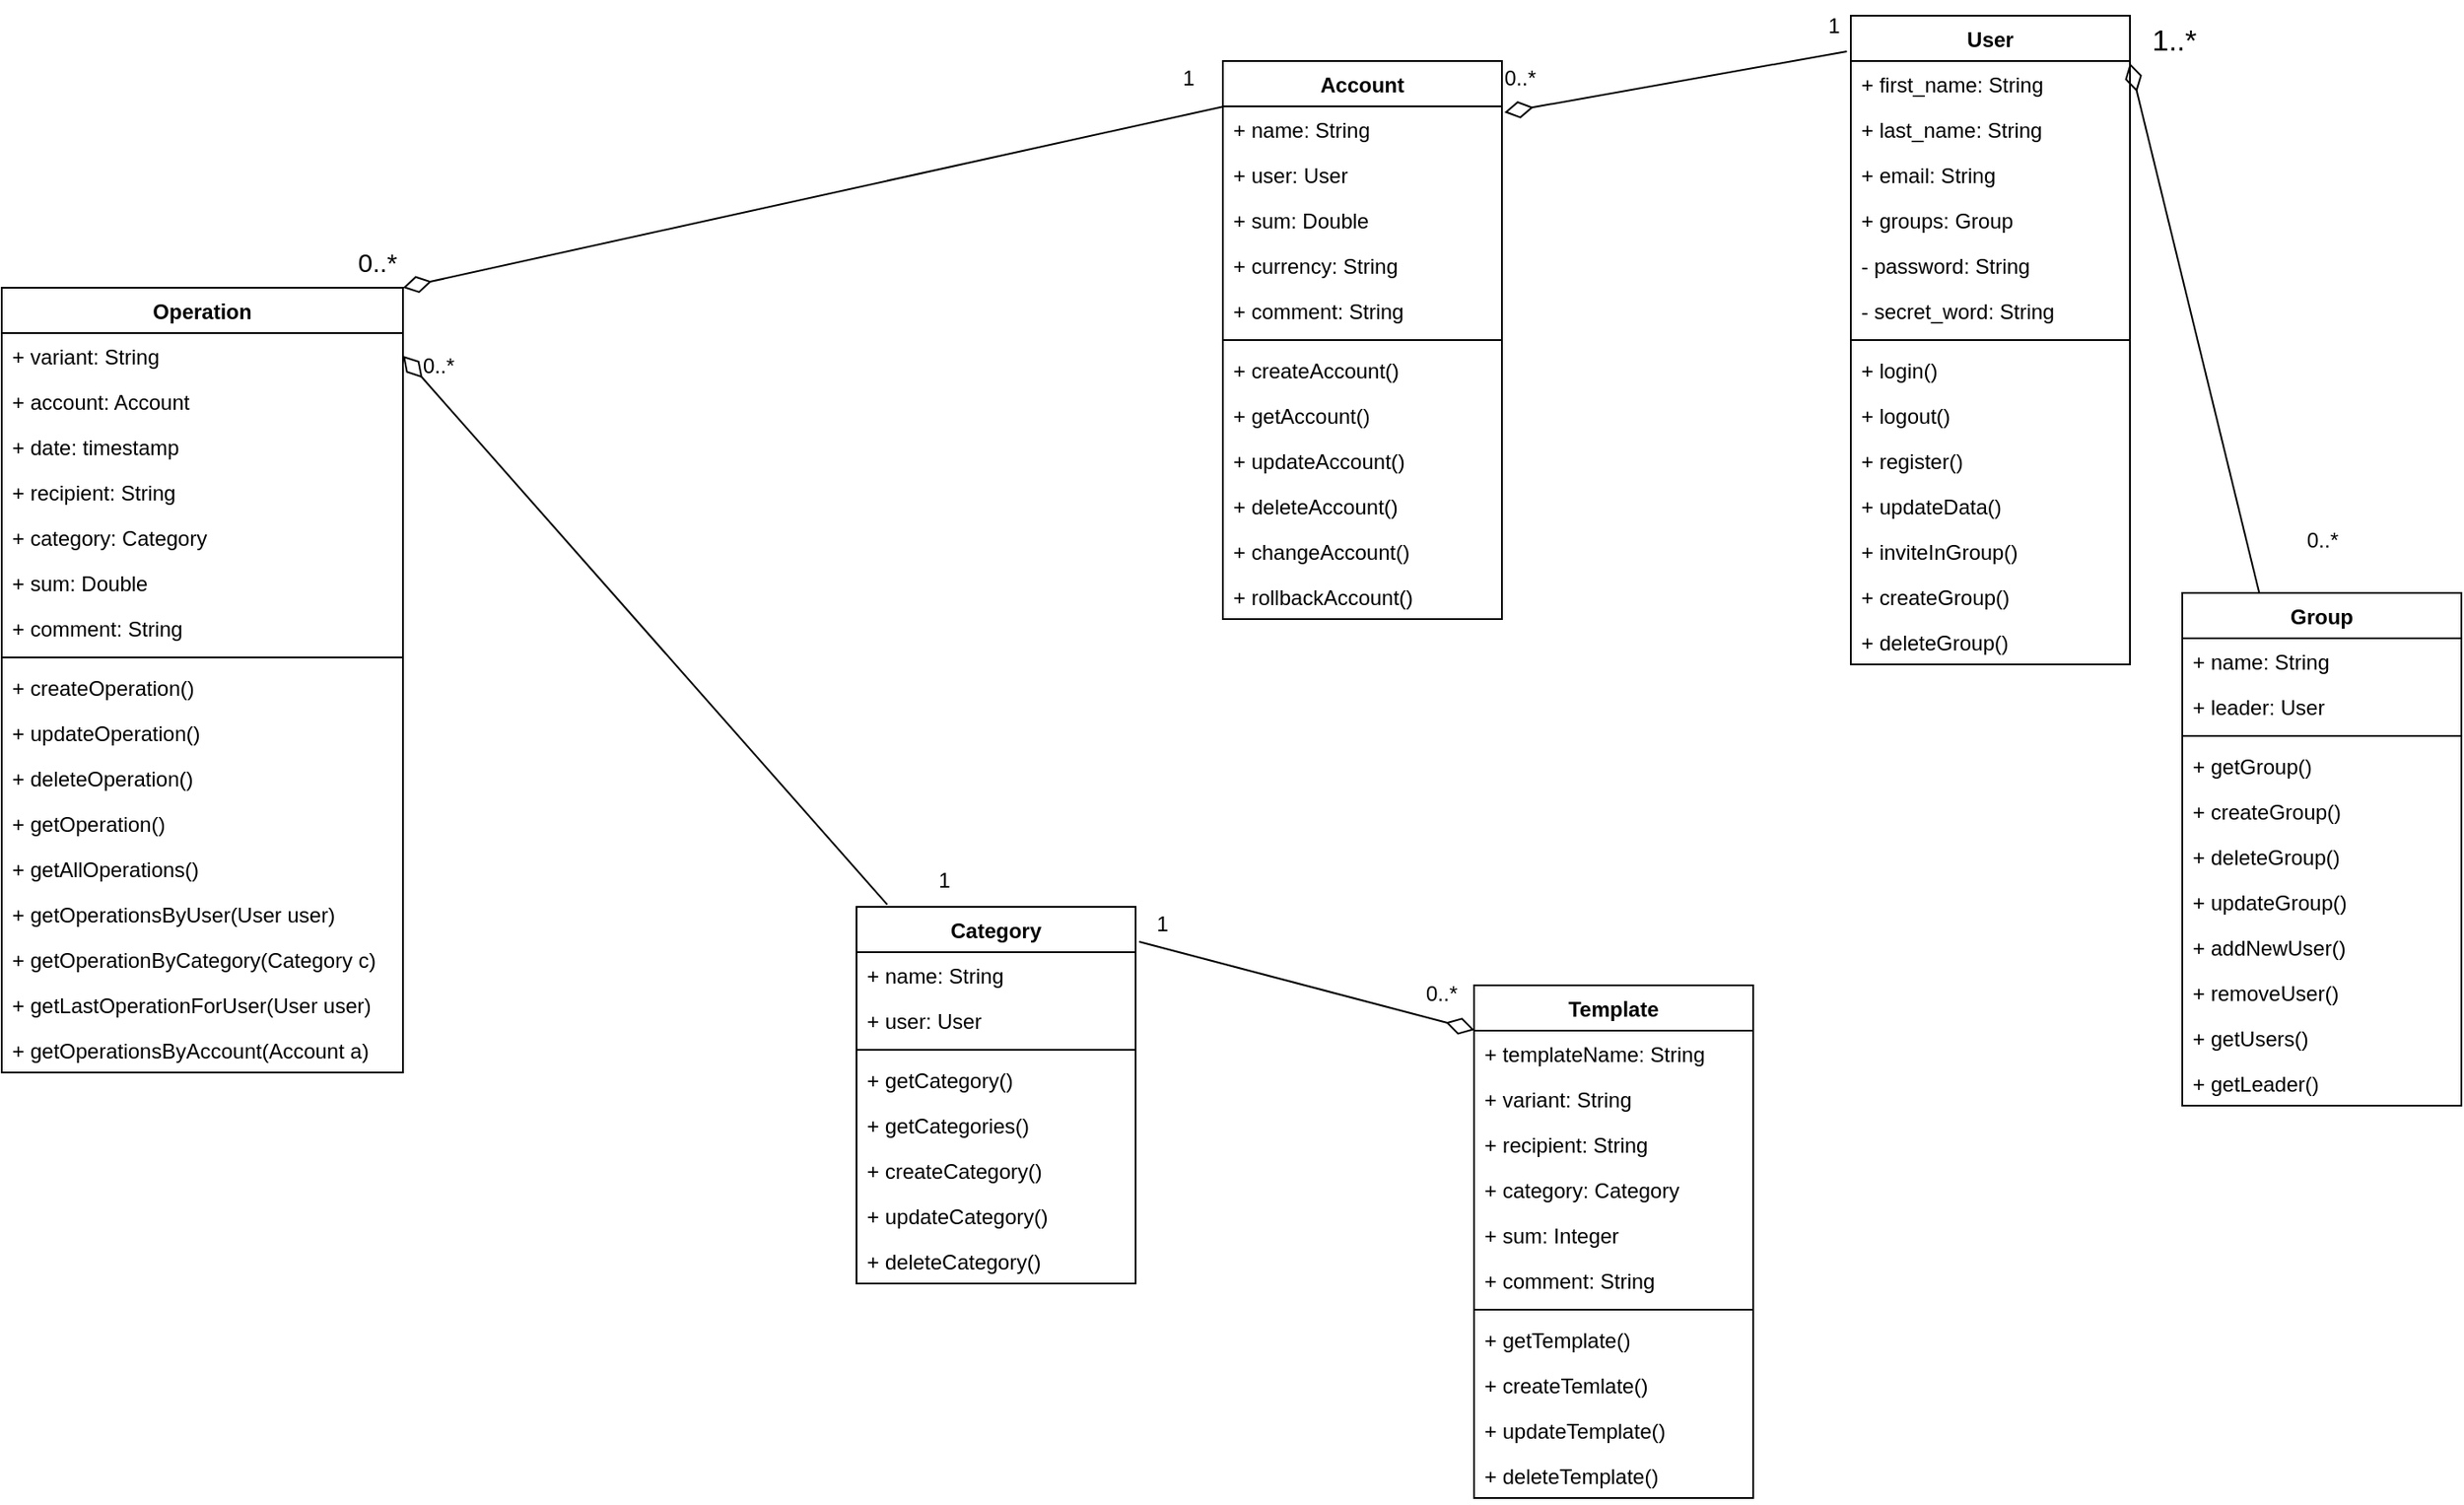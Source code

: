 <mxfile version="21.1.0">
  <diagram name="Страница 1" id="lXbOQMiZJuuqqtSbQTaC">
    <mxGraphModel dx="1941" dy="630" grid="1" gridSize="10" guides="1" tooltips="1" connect="1" arrows="1" fold="1" page="1" pageScale="1" pageWidth="827" pageHeight="1169" math="0" shadow="0">
      <root>
        <mxCell id="0" />
        <mxCell id="1" parent="0" />
        <mxCell id="xSZcYG8_V_hQpk-Mt99y-1" value="User" style="swimlane;fontStyle=1;align=center;verticalAlign=top;childLayout=stackLayout;horizontal=1;startSize=26;horizontalStack=0;resizeParent=1;resizeParentMax=0;resizeLast=0;collapsible=1;marginBottom=0;whiteSpace=wrap;html=1;" parent="1" vertex="1">
          <mxGeometry x="470" y="74" width="160" height="372" as="geometry" />
        </mxCell>
        <mxCell id="xSZcYG8_V_hQpk-Mt99y-2" value="+ first_name: String" style="text;strokeColor=none;fillColor=none;align=left;verticalAlign=top;spacingLeft=4;spacingRight=4;overflow=hidden;rotatable=0;points=[[0,0.5],[1,0.5]];portConstraint=eastwest;whiteSpace=wrap;html=1;" parent="xSZcYG8_V_hQpk-Mt99y-1" vertex="1">
          <mxGeometry y="26" width="160" height="26" as="geometry" />
        </mxCell>
        <mxCell id="xSZcYG8_V_hQpk-Mt99y-8" value="+ last_name: String" style="text;strokeColor=none;fillColor=none;align=left;verticalAlign=top;spacingLeft=4;spacingRight=4;overflow=hidden;rotatable=0;points=[[0,0.5],[1,0.5]];portConstraint=eastwest;whiteSpace=wrap;html=1;" parent="xSZcYG8_V_hQpk-Mt99y-1" vertex="1">
          <mxGeometry y="52" width="160" height="26" as="geometry" />
        </mxCell>
        <mxCell id="xSZcYG8_V_hQpk-Mt99y-7" value="+ email: String" style="text;strokeColor=none;fillColor=none;align=left;verticalAlign=top;spacingLeft=4;spacingRight=4;overflow=hidden;rotatable=0;points=[[0,0.5],[1,0.5]];portConstraint=eastwest;whiteSpace=wrap;html=1;" parent="xSZcYG8_V_hQpk-Mt99y-1" vertex="1">
          <mxGeometry y="78" width="160" height="26" as="geometry" />
        </mxCell>
        <mxCell id="xSZcYG8_V_hQpk-Mt99y-85" value="+ groups: Group" style="text;strokeColor=none;fillColor=none;align=left;verticalAlign=top;spacingLeft=4;spacingRight=4;overflow=hidden;rotatable=0;points=[[0,0.5],[1,0.5]];portConstraint=eastwest;whiteSpace=wrap;html=1;" parent="xSZcYG8_V_hQpk-Mt99y-1" vertex="1">
          <mxGeometry y="104" width="160" height="26" as="geometry" />
        </mxCell>
        <mxCell id="r0Vswv2QishqShILhe26-1" value="- password: String" style="text;strokeColor=none;fillColor=none;align=left;verticalAlign=top;spacingLeft=4;spacingRight=4;overflow=hidden;rotatable=0;points=[[0,0.5],[1,0.5]];portConstraint=eastwest;whiteSpace=wrap;html=1;" parent="xSZcYG8_V_hQpk-Mt99y-1" vertex="1">
          <mxGeometry y="130" width="160" height="26" as="geometry" />
        </mxCell>
        <mxCell id="xSZcYG8_V_hQpk-Mt99y-6" value="- secret_word: String" style="text;strokeColor=none;fillColor=none;align=left;verticalAlign=top;spacingLeft=4;spacingRight=4;overflow=hidden;rotatable=0;points=[[0,0.5],[1,0.5]];portConstraint=eastwest;whiteSpace=wrap;html=1;" parent="xSZcYG8_V_hQpk-Mt99y-1" vertex="1">
          <mxGeometry y="156" width="160" height="26" as="geometry" />
        </mxCell>
        <mxCell id="xSZcYG8_V_hQpk-Mt99y-3" value="" style="line;strokeWidth=1;fillColor=none;align=left;verticalAlign=middle;spacingTop=-1;spacingLeft=3;spacingRight=3;rotatable=0;labelPosition=right;points=[];portConstraint=eastwest;strokeColor=inherit;" parent="xSZcYG8_V_hQpk-Mt99y-1" vertex="1">
          <mxGeometry y="182" width="160" height="8" as="geometry" />
        </mxCell>
        <mxCell id="xSZcYG8_V_hQpk-Mt99y-4" value="&lt;div&gt;+ login()&lt;/div&gt;&lt;div&gt;&lt;br&gt;&lt;/div&gt;" style="text;strokeColor=none;fillColor=none;align=left;verticalAlign=top;spacingLeft=4;spacingRight=4;overflow=hidden;rotatable=0;points=[[0,0.5],[1,0.5]];portConstraint=eastwest;whiteSpace=wrap;html=1;" parent="xSZcYG8_V_hQpk-Mt99y-1" vertex="1">
          <mxGeometry y="190" width="160" height="26" as="geometry" />
        </mxCell>
        <mxCell id="oUVO_OS1NUOjuVpyiNpr-16" value="+ logout()" style="text;strokeColor=none;fillColor=none;align=left;verticalAlign=top;spacingLeft=4;spacingRight=4;overflow=hidden;rotatable=0;points=[[0,0.5],[1,0.5]];portConstraint=eastwest;whiteSpace=wrap;html=1;" vertex="1" parent="xSZcYG8_V_hQpk-Mt99y-1">
          <mxGeometry y="216" width="160" height="26" as="geometry" />
        </mxCell>
        <mxCell id="oUVO_OS1NUOjuVpyiNpr-17" value="+ register()" style="text;strokeColor=none;fillColor=none;align=left;verticalAlign=top;spacingLeft=4;spacingRight=4;overflow=hidden;rotatable=0;points=[[0,0.5],[1,0.5]];portConstraint=eastwest;whiteSpace=wrap;html=1;" vertex="1" parent="xSZcYG8_V_hQpk-Mt99y-1">
          <mxGeometry y="242" width="160" height="26" as="geometry" />
        </mxCell>
        <mxCell id="xSZcYG8_V_hQpk-Mt99y-9" value="+ updateData()" style="text;strokeColor=none;fillColor=none;align=left;verticalAlign=top;spacingLeft=4;spacingRight=4;overflow=hidden;rotatable=0;points=[[0,0.5],[1,0.5]];portConstraint=eastwest;whiteSpace=wrap;html=1;" parent="xSZcYG8_V_hQpk-Mt99y-1" vertex="1">
          <mxGeometry y="268" width="160" height="26" as="geometry" />
        </mxCell>
        <mxCell id="xSZcYG8_V_hQpk-Mt99y-10" value="+ inviteInGroup()" style="text;strokeColor=none;fillColor=none;align=left;verticalAlign=top;spacingLeft=4;spacingRight=4;overflow=hidden;rotatable=0;points=[[0,0.5],[1,0.5]];portConstraint=eastwest;whiteSpace=wrap;html=1;" parent="xSZcYG8_V_hQpk-Mt99y-1" vertex="1">
          <mxGeometry y="294" width="160" height="26" as="geometry" />
        </mxCell>
        <mxCell id="xSZcYG8_V_hQpk-Mt99y-11" value="+ createGroup()" style="text;strokeColor=none;fillColor=none;align=left;verticalAlign=top;spacingLeft=4;spacingRight=4;overflow=hidden;rotatable=0;points=[[0,0.5],[1,0.5]];portConstraint=eastwest;whiteSpace=wrap;html=1;" parent="xSZcYG8_V_hQpk-Mt99y-1" vertex="1">
          <mxGeometry y="320" width="160" height="26" as="geometry" />
        </mxCell>
        <mxCell id="xSZcYG8_V_hQpk-Mt99y-12" value="+ deleteGroup()" style="text;strokeColor=none;fillColor=none;align=left;verticalAlign=top;spacingLeft=4;spacingRight=4;overflow=hidden;rotatable=0;points=[[0,0.5],[1,0.5]];portConstraint=eastwest;whiteSpace=wrap;html=1;" parent="xSZcYG8_V_hQpk-Mt99y-1" vertex="1">
          <mxGeometry y="346" width="160" height="26" as="geometry" />
        </mxCell>
        <mxCell id="xSZcYG8_V_hQpk-Mt99y-13" value="Template" style="swimlane;fontStyle=1;align=center;verticalAlign=top;childLayout=stackLayout;horizontal=1;startSize=26;horizontalStack=0;resizeParent=1;resizeParentMax=0;resizeLast=0;collapsible=1;marginBottom=0;whiteSpace=wrap;html=1;" parent="1" vertex="1">
          <mxGeometry x="254" y="630" width="160" height="294" as="geometry" />
        </mxCell>
        <mxCell id="xSZcYG8_V_hQpk-Mt99y-14" value="+ templateName: String" style="text;strokeColor=none;fillColor=none;align=left;verticalAlign=top;spacingLeft=4;spacingRight=4;overflow=hidden;rotatable=0;points=[[0,0.5],[1,0.5]];portConstraint=eastwest;whiteSpace=wrap;html=1;" parent="xSZcYG8_V_hQpk-Mt99y-13" vertex="1">
          <mxGeometry y="26" width="160" height="26" as="geometry" />
        </mxCell>
        <mxCell id="xSZcYG8_V_hQpk-Mt99y-17" value="+ variant: String" style="text;strokeColor=none;fillColor=none;align=left;verticalAlign=top;spacingLeft=4;spacingRight=4;overflow=hidden;rotatable=0;points=[[0,0.5],[1,0.5]];portConstraint=eastwest;whiteSpace=wrap;html=1;" parent="xSZcYG8_V_hQpk-Mt99y-13" vertex="1">
          <mxGeometry y="52" width="160" height="26" as="geometry" />
        </mxCell>
        <mxCell id="xSZcYG8_V_hQpk-Mt99y-18" value="+ recipient: String" style="text;strokeColor=none;fillColor=none;align=left;verticalAlign=top;spacingLeft=4;spacingRight=4;overflow=hidden;rotatable=0;points=[[0,0.5],[1,0.5]];portConstraint=eastwest;whiteSpace=wrap;html=1;" parent="xSZcYG8_V_hQpk-Mt99y-13" vertex="1">
          <mxGeometry y="78" width="160" height="26" as="geometry" />
        </mxCell>
        <mxCell id="xSZcYG8_V_hQpk-Mt99y-19" value="+ category: Category" style="text;strokeColor=none;fillColor=none;align=left;verticalAlign=top;spacingLeft=4;spacingRight=4;overflow=hidden;rotatable=0;points=[[0,0.5],[1,0.5]];portConstraint=eastwest;whiteSpace=wrap;html=1;" parent="xSZcYG8_V_hQpk-Mt99y-13" vertex="1">
          <mxGeometry y="104" width="160" height="26" as="geometry" />
        </mxCell>
        <mxCell id="xSZcYG8_V_hQpk-Mt99y-20" value="+ sum: Integer" style="text;strokeColor=none;fillColor=none;align=left;verticalAlign=top;spacingLeft=4;spacingRight=4;overflow=hidden;rotatable=0;points=[[0,0.5],[1,0.5]];portConstraint=eastwest;whiteSpace=wrap;html=1;" parent="xSZcYG8_V_hQpk-Mt99y-13" vertex="1">
          <mxGeometry y="130" width="160" height="26" as="geometry" />
        </mxCell>
        <mxCell id="oUVO_OS1NUOjuVpyiNpr-8" value="+ comment: String" style="text;strokeColor=none;fillColor=none;align=left;verticalAlign=top;spacingLeft=4;spacingRight=4;overflow=hidden;rotatable=0;points=[[0,0.5],[1,0.5]];portConstraint=eastwest;whiteSpace=wrap;html=1;" vertex="1" parent="xSZcYG8_V_hQpk-Mt99y-13">
          <mxGeometry y="156" width="160" height="26" as="geometry" />
        </mxCell>
        <mxCell id="xSZcYG8_V_hQpk-Mt99y-15" value="" style="line;strokeWidth=1;fillColor=none;align=left;verticalAlign=middle;spacingTop=-1;spacingLeft=3;spacingRight=3;rotatable=0;labelPosition=right;points=[];portConstraint=eastwest;strokeColor=inherit;" parent="xSZcYG8_V_hQpk-Mt99y-13" vertex="1">
          <mxGeometry y="182" width="160" height="8" as="geometry" />
        </mxCell>
        <mxCell id="xSZcYG8_V_hQpk-Mt99y-16" value="+ getTemplate()" style="text;strokeColor=none;fillColor=none;align=left;verticalAlign=top;spacingLeft=4;spacingRight=4;overflow=hidden;rotatable=0;points=[[0,0.5],[1,0.5]];portConstraint=eastwest;whiteSpace=wrap;html=1;" parent="xSZcYG8_V_hQpk-Mt99y-13" vertex="1">
          <mxGeometry y="190" width="160" height="26" as="geometry" />
        </mxCell>
        <mxCell id="xSZcYG8_V_hQpk-Mt99y-28" value="+ createTemlate()" style="text;strokeColor=none;fillColor=none;align=left;verticalAlign=top;spacingLeft=4;spacingRight=4;overflow=hidden;rotatable=0;points=[[0,0.5],[1,0.5]];portConstraint=eastwest;whiteSpace=wrap;html=1;" parent="xSZcYG8_V_hQpk-Mt99y-13" vertex="1">
          <mxGeometry y="216" width="160" height="26" as="geometry" />
        </mxCell>
        <mxCell id="xSZcYG8_V_hQpk-Mt99y-29" value="+ updateTemplate()" style="text;strokeColor=none;fillColor=none;align=left;verticalAlign=top;spacingLeft=4;spacingRight=4;overflow=hidden;rotatable=0;points=[[0,0.5],[1,0.5]];portConstraint=eastwest;whiteSpace=wrap;html=1;" parent="xSZcYG8_V_hQpk-Mt99y-13" vertex="1">
          <mxGeometry y="242" width="160" height="26" as="geometry" />
        </mxCell>
        <mxCell id="xSZcYG8_V_hQpk-Mt99y-30" value="+ deleteTemplate()" style="text;strokeColor=none;fillColor=none;align=left;verticalAlign=top;spacingLeft=4;spacingRight=4;overflow=hidden;rotatable=0;points=[[0,0.5],[1,0.5]];portConstraint=eastwest;whiteSpace=wrap;html=1;" parent="xSZcYG8_V_hQpk-Mt99y-13" vertex="1">
          <mxGeometry y="268" width="160" height="26" as="geometry" />
        </mxCell>
        <mxCell id="xSZcYG8_V_hQpk-Mt99y-21" value="Category" style="swimlane;fontStyle=1;align=center;verticalAlign=top;childLayout=stackLayout;horizontal=1;startSize=26;horizontalStack=0;resizeParent=1;resizeParentMax=0;resizeLast=0;collapsible=1;marginBottom=0;whiteSpace=wrap;html=1;" parent="1" vertex="1">
          <mxGeometry x="-100" y="585" width="160" height="216" as="geometry" />
        </mxCell>
        <mxCell id="xSZcYG8_V_hQpk-Mt99y-22" value="+ name: String" style="text;strokeColor=none;fillColor=none;align=left;verticalAlign=top;spacingLeft=4;spacingRight=4;overflow=hidden;rotatable=0;points=[[0,0.5],[1,0.5]];portConstraint=eastwest;whiteSpace=wrap;html=1;" parent="xSZcYG8_V_hQpk-Mt99y-21" vertex="1">
          <mxGeometry y="26" width="160" height="26" as="geometry" />
        </mxCell>
        <mxCell id="oUVO_OS1NUOjuVpyiNpr-10" value="+ user: User" style="text;strokeColor=none;fillColor=none;align=left;verticalAlign=top;spacingLeft=4;spacingRight=4;overflow=hidden;rotatable=0;points=[[0,0.5],[1,0.5]];portConstraint=eastwest;whiteSpace=wrap;html=1;" vertex="1" parent="xSZcYG8_V_hQpk-Mt99y-21">
          <mxGeometry y="52" width="160" height="26" as="geometry" />
        </mxCell>
        <mxCell id="xSZcYG8_V_hQpk-Mt99y-23" value="" style="line;strokeWidth=1;fillColor=none;align=left;verticalAlign=middle;spacingTop=-1;spacingLeft=3;spacingRight=3;rotatable=0;labelPosition=right;points=[];portConstraint=eastwest;strokeColor=inherit;" parent="xSZcYG8_V_hQpk-Mt99y-21" vertex="1">
          <mxGeometry y="78" width="160" height="8" as="geometry" />
        </mxCell>
        <mxCell id="xSZcYG8_V_hQpk-Mt99y-27" value="+ getCategory()" style="text;strokeColor=none;fillColor=none;align=left;verticalAlign=top;spacingLeft=4;spacingRight=4;overflow=hidden;rotatable=0;points=[[0,0.5],[1,0.5]];portConstraint=eastwest;whiteSpace=wrap;html=1;" parent="xSZcYG8_V_hQpk-Mt99y-21" vertex="1">
          <mxGeometry y="86" width="160" height="26" as="geometry" />
        </mxCell>
        <mxCell id="oUVO_OS1NUOjuVpyiNpr-7" value="+ getCategories()" style="text;strokeColor=none;fillColor=none;align=left;verticalAlign=top;spacingLeft=4;spacingRight=4;overflow=hidden;rotatable=0;points=[[0,0.5],[1,0.5]];portConstraint=eastwest;whiteSpace=wrap;html=1;" vertex="1" parent="xSZcYG8_V_hQpk-Mt99y-21">
          <mxGeometry y="112" width="160" height="26" as="geometry" />
        </mxCell>
        <mxCell id="xSZcYG8_V_hQpk-Mt99y-24" value="+ createCategory()" style="text;strokeColor=none;fillColor=none;align=left;verticalAlign=top;spacingLeft=4;spacingRight=4;overflow=hidden;rotatable=0;points=[[0,0.5],[1,0.5]];portConstraint=eastwest;whiteSpace=wrap;html=1;" parent="xSZcYG8_V_hQpk-Mt99y-21" vertex="1">
          <mxGeometry y="138" width="160" height="26" as="geometry" />
        </mxCell>
        <mxCell id="xSZcYG8_V_hQpk-Mt99y-25" value="+ updateCategory()" style="text;strokeColor=none;fillColor=none;align=left;verticalAlign=top;spacingLeft=4;spacingRight=4;overflow=hidden;rotatable=0;points=[[0,0.5],[1,0.5]];portConstraint=eastwest;whiteSpace=wrap;html=1;" parent="xSZcYG8_V_hQpk-Mt99y-21" vertex="1">
          <mxGeometry y="164" width="160" height="26" as="geometry" />
        </mxCell>
        <mxCell id="xSZcYG8_V_hQpk-Mt99y-26" value="+ deleteCategory()" style="text;strokeColor=none;fillColor=none;align=left;verticalAlign=top;spacingLeft=4;spacingRight=4;overflow=hidden;rotatable=0;points=[[0,0.5],[1,0.5]];portConstraint=eastwest;whiteSpace=wrap;html=1;" parent="xSZcYG8_V_hQpk-Mt99y-21" vertex="1">
          <mxGeometry y="190" width="160" height="26" as="geometry" />
        </mxCell>
        <mxCell id="xSZcYG8_V_hQpk-Mt99y-31" value="Account" style="swimlane;fontStyle=1;align=center;verticalAlign=top;childLayout=stackLayout;horizontal=1;startSize=26;horizontalStack=0;resizeParent=1;resizeParentMax=0;resizeLast=0;collapsible=1;marginBottom=0;whiteSpace=wrap;html=1;" parent="1" vertex="1">
          <mxGeometry x="110" y="100" width="160" height="320" as="geometry" />
        </mxCell>
        <mxCell id="oUVO_OS1NUOjuVpyiNpr-11" value="+ name: String" style="text;strokeColor=none;fillColor=none;align=left;verticalAlign=top;spacingLeft=4;spacingRight=4;overflow=hidden;rotatable=0;points=[[0,0.5],[1,0.5]];portConstraint=eastwest;whiteSpace=wrap;html=1;" vertex="1" parent="xSZcYG8_V_hQpk-Mt99y-31">
          <mxGeometry y="26" width="160" height="26" as="geometry" />
        </mxCell>
        <mxCell id="xSZcYG8_V_hQpk-Mt99y-32" value="+ user: User" style="text;strokeColor=none;fillColor=none;align=left;verticalAlign=top;spacingLeft=4;spacingRight=4;overflow=hidden;rotatable=0;points=[[0,0.5],[1,0.5]];portConstraint=eastwest;whiteSpace=wrap;html=1;" parent="xSZcYG8_V_hQpk-Mt99y-31" vertex="1">
          <mxGeometry y="52" width="160" height="26" as="geometry" />
        </mxCell>
        <mxCell id="xSZcYG8_V_hQpk-Mt99y-35" value="+ sum: Double" style="text;strokeColor=none;fillColor=none;align=left;verticalAlign=top;spacingLeft=4;spacingRight=4;overflow=hidden;rotatable=0;points=[[0,0.5],[1,0.5]];portConstraint=eastwest;whiteSpace=wrap;html=1;" parent="xSZcYG8_V_hQpk-Mt99y-31" vertex="1">
          <mxGeometry y="78" width="160" height="26" as="geometry" />
        </mxCell>
        <mxCell id="xSZcYG8_V_hQpk-Mt99y-36" value="+ currency: String" style="text;strokeColor=none;fillColor=none;align=left;verticalAlign=top;spacingLeft=4;spacingRight=4;overflow=hidden;rotatable=0;points=[[0,0.5],[1,0.5]];portConstraint=eastwest;whiteSpace=wrap;html=1;" parent="xSZcYG8_V_hQpk-Mt99y-31" vertex="1">
          <mxGeometry y="104" width="160" height="26" as="geometry" />
        </mxCell>
        <mxCell id="xSZcYG8_V_hQpk-Mt99y-37" value="+ comment: String" style="text;strokeColor=none;fillColor=none;align=left;verticalAlign=top;spacingLeft=4;spacingRight=4;overflow=hidden;rotatable=0;points=[[0,0.5],[1,0.5]];portConstraint=eastwest;whiteSpace=wrap;html=1;" parent="xSZcYG8_V_hQpk-Mt99y-31" vertex="1">
          <mxGeometry y="130" width="160" height="26" as="geometry" />
        </mxCell>
        <mxCell id="xSZcYG8_V_hQpk-Mt99y-33" value="" style="line;strokeWidth=1;fillColor=none;align=left;verticalAlign=middle;spacingTop=-1;spacingLeft=3;spacingRight=3;rotatable=0;labelPosition=right;points=[];portConstraint=eastwest;strokeColor=inherit;" parent="xSZcYG8_V_hQpk-Mt99y-31" vertex="1">
          <mxGeometry y="156" width="160" height="8" as="geometry" />
        </mxCell>
        <mxCell id="xSZcYG8_V_hQpk-Mt99y-34" value="+ createAccount()" style="text;strokeColor=none;fillColor=none;align=left;verticalAlign=top;spacingLeft=4;spacingRight=4;overflow=hidden;rotatable=0;points=[[0,0.5],[1,0.5]];portConstraint=eastwest;whiteSpace=wrap;html=1;" parent="xSZcYG8_V_hQpk-Mt99y-31" vertex="1">
          <mxGeometry y="164" width="160" height="26" as="geometry" />
        </mxCell>
        <mxCell id="xSZcYG8_V_hQpk-Mt99y-38" value="+ getAccount()" style="text;strokeColor=none;fillColor=none;align=left;verticalAlign=top;spacingLeft=4;spacingRight=4;overflow=hidden;rotatable=0;points=[[0,0.5],[1,0.5]];portConstraint=eastwest;whiteSpace=wrap;html=1;" parent="xSZcYG8_V_hQpk-Mt99y-31" vertex="1">
          <mxGeometry y="190" width="160" height="26" as="geometry" />
        </mxCell>
        <mxCell id="xSZcYG8_V_hQpk-Mt99y-39" value="+ updateAccount()" style="text;strokeColor=none;fillColor=none;align=left;verticalAlign=top;spacingLeft=4;spacingRight=4;overflow=hidden;rotatable=0;points=[[0,0.5],[1,0.5]];portConstraint=eastwest;whiteSpace=wrap;html=1;" parent="xSZcYG8_V_hQpk-Mt99y-31" vertex="1">
          <mxGeometry y="216" width="160" height="26" as="geometry" />
        </mxCell>
        <mxCell id="xSZcYG8_V_hQpk-Mt99y-40" value="+ deleteAccount()" style="text;strokeColor=none;fillColor=none;align=left;verticalAlign=top;spacingLeft=4;spacingRight=4;overflow=hidden;rotatable=0;points=[[0,0.5],[1,0.5]];portConstraint=eastwest;whiteSpace=wrap;html=1;" parent="xSZcYG8_V_hQpk-Mt99y-31" vertex="1">
          <mxGeometry y="242" width="160" height="26" as="geometry" />
        </mxCell>
        <mxCell id="oUVO_OS1NUOjuVpyiNpr-12" value="+ changeAccount()" style="text;strokeColor=none;fillColor=none;align=left;verticalAlign=top;spacingLeft=4;spacingRight=4;overflow=hidden;rotatable=0;points=[[0,0.5],[1,0.5]];portConstraint=eastwest;whiteSpace=wrap;html=1;" vertex="1" parent="xSZcYG8_V_hQpk-Mt99y-31">
          <mxGeometry y="268" width="160" height="26" as="geometry" />
        </mxCell>
        <mxCell id="oUVO_OS1NUOjuVpyiNpr-13" value="+ rollbackAccount()" style="text;strokeColor=none;fillColor=none;align=left;verticalAlign=top;spacingLeft=4;spacingRight=4;overflow=hidden;rotatable=0;points=[[0,0.5],[1,0.5]];portConstraint=eastwest;whiteSpace=wrap;html=1;" vertex="1" parent="xSZcYG8_V_hQpk-Mt99y-31">
          <mxGeometry y="294" width="160" height="26" as="geometry" />
        </mxCell>
        <mxCell id="xSZcYG8_V_hQpk-Mt99y-41" value="Operation" style="swimlane;fontStyle=1;align=center;verticalAlign=top;childLayout=stackLayout;horizontal=1;startSize=26;horizontalStack=0;resizeParent=1;resizeParentMax=0;resizeLast=0;collapsible=1;marginBottom=0;whiteSpace=wrap;html=1;" parent="1" vertex="1">
          <mxGeometry x="-590" y="230" width="230" height="450" as="geometry" />
        </mxCell>
        <mxCell id="xSZcYG8_V_hQpk-Mt99y-42" value="+ variant: String" style="text;strokeColor=none;fillColor=none;align=left;verticalAlign=top;spacingLeft=4;spacingRight=4;overflow=hidden;rotatable=0;points=[[0,0.5],[1,0.5]];portConstraint=eastwest;whiteSpace=wrap;html=1;" parent="xSZcYG8_V_hQpk-Mt99y-41" vertex="1">
          <mxGeometry y="26" width="230" height="26" as="geometry" />
        </mxCell>
        <mxCell id="xSZcYG8_V_hQpk-Mt99y-45" value="+ account: Account" style="text;strokeColor=none;fillColor=none;align=left;verticalAlign=top;spacingLeft=4;spacingRight=4;overflow=hidden;rotatable=0;points=[[0,0.5],[1,0.5]];portConstraint=eastwest;whiteSpace=wrap;html=1;" parent="xSZcYG8_V_hQpk-Mt99y-41" vertex="1">
          <mxGeometry y="52" width="230" height="26" as="geometry" />
        </mxCell>
        <mxCell id="xSZcYG8_V_hQpk-Mt99y-46" value="+ date: timestamp" style="text;strokeColor=none;fillColor=none;align=left;verticalAlign=top;spacingLeft=4;spacingRight=4;overflow=hidden;rotatable=0;points=[[0,0.5],[1,0.5]];portConstraint=eastwest;whiteSpace=wrap;html=1;" parent="xSZcYG8_V_hQpk-Mt99y-41" vertex="1">
          <mxGeometry y="78" width="230" height="26" as="geometry" />
        </mxCell>
        <mxCell id="xSZcYG8_V_hQpk-Mt99y-47" value="+ recipient: String" style="text;strokeColor=none;fillColor=none;align=left;verticalAlign=top;spacingLeft=4;spacingRight=4;overflow=hidden;rotatable=0;points=[[0,0.5],[1,0.5]];portConstraint=eastwest;whiteSpace=wrap;html=1;" parent="xSZcYG8_V_hQpk-Mt99y-41" vertex="1">
          <mxGeometry y="104" width="230" height="26" as="geometry" />
        </mxCell>
        <mxCell id="xSZcYG8_V_hQpk-Mt99y-48" value="+ category: Category" style="text;strokeColor=none;fillColor=none;align=left;verticalAlign=top;spacingLeft=4;spacingRight=4;overflow=hidden;rotatable=0;points=[[0,0.5],[1,0.5]];portConstraint=eastwest;whiteSpace=wrap;html=1;" parent="xSZcYG8_V_hQpk-Mt99y-41" vertex="1">
          <mxGeometry y="130" width="230" height="26" as="geometry" />
        </mxCell>
        <mxCell id="xSZcYG8_V_hQpk-Mt99y-49" value="+ sum: Double" style="text;strokeColor=none;fillColor=none;align=left;verticalAlign=top;spacingLeft=4;spacingRight=4;overflow=hidden;rotatable=0;points=[[0,0.5],[1,0.5]];portConstraint=eastwest;whiteSpace=wrap;html=1;" parent="xSZcYG8_V_hQpk-Mt99y-41" vertex="1">
          <mxGeometry y="156" width="230" height="26" as="geometry" />
        </mxCell>
        <mxCell id="xSZcYG8_V_hQpk-Mt99y-50" value="+ comment: String" style="text;strokeColor=none;fillColor=none;align=left;verticalAlign=top;spacingLeft=4;spacingRight=4;overflow=hidden;rotatable=0;points=[[0,0.5],[1,0.5]];portConstraint=eastwest;whiteSpace=wrap;html=1;" parent="xSZcYG8_V_hQpk-Mt99y-41" vertex="1">
          <mxGeometry y="182" width="230" height="26" as="geometry" />
        </mxCell>
        <mxCell id="xSZcYG8_V_hQpk-Mt99y-43" value="" style="line;strokeWidth=1;fillColor=none;align=left;verticalAlign=middle;spacingTop=-1;spacingLeft=3;spacingRight=3;rotatable=0;labelPosition=right;points=[];portConstraint=eastwest;strokeColor=inherit;" parent="xSZcYG8_V_hQpk-Mt99y-41" vertex="1">
          <mxGeometry y="208" width="230" height="8" as="geometry" />
        </mxCell>
        <mxCell id="xSZcYG8_V_hQpk-Mt99y-53" value="+ createOperation()" style="text;strokeColor=none;fillColor=none;align=left;verticalAlign=top;spacingLeft=4;spacingRight=4;overflow=hidden;rotatable=0;points=[[0,0.5],[1,0.5]];portConstraint=eastwest;whiteSpace=wrap;html=1;" parent="xSZcYG8_V_hQpk-Mt99y-41" vertex="1">
          <mxGeometry y="216" width="230" height="26" as="geometry" />
        </mxCell>
        <mxCell id="xSZcYG8_V_hQpk-Mt99y-55" value="+ updateOperation()" style="text;strokeColor=none;fillColor=none;align=left;verticalAlign=top;spacingLeft=4;spacingRight=4;overflow=hidden;rotatable=0;points=[[0,0.5],[1,0.5]];portConstraint=eastwest;whiteSpace=wrap;html=1;" parent="xSZcYG8_V_hQpk-Mt99y-41" vertex="1">
          <mxGeometry y="242" width="230" height="26" as="geometry" />
        </mxCell>
        <mxCell id="xSZcYG8_V_hQpk-Mt99y-56" value="+ deleteOperation()" style="text;strokeColor=none;fillColor=none;align=left;verticalAlign=top;spacingLeft=4;spacingRight=4;overflow=hidden;rotatable=0;points=[[0,0.5],[1,0.5]];portConstraint=eastwest;whiteSpace=wrap;html=1;" parent="xSZcYG8_V_hQpk-Mt99y-41" vertex="1">
          <mxGeometry y="268" width="230" height="26" as="geometry" />
        </mxCell>
        <mxCell id="xSZcYG8_V_hQpk-Mt99y-54" value="+ getOperation()" style="text;strokeColor=none;fillColor=none;align=left;verticalAlign=top;spacingLeft=4;spacingRight=4;overflow=hidden;rotatable=0;points=[[0,0.5],[1,0.5]];portConstraint=eastwest;whiteSpace=wrap;html=1;" parent="xSZcYG8_V_hQpk-Mt99y-41" vertex="1">
          <mxGeometry y="294" width="230" height="26" as="geometry" />
        </mxCell>
        <mxCell id="oUVO_OS1NUOjuVpyiNpr-1" value="+ getAllOperations()" style="text;strokeColor=none;fillColor=none;align=left;verticalAlign=top;spacingLeft=4;spacingRight=4;overflow=hidden;rotatable=0;points=[[0,0.5],[1,0.5]];portConstraint=eastwest;whiteSpace=wrap;html=1;" vertex="1" parent="xSZcYG8_V_hQpk-Mt99y-41">
          <mxGeometry y="320" width="230" height="26" as="geometry" />
        </mxCell>
        <mxCell id="oUVO_OS1NUOjuVpyiNpr-2" value="+ getOperationsByUser(User user)" style="text;strokeColor=none;fillColor=none;align=left;verticalAlign=top;spacingLeft=4;spacingRight=4;overflow=hidden;rotatable=0;points=[[0,0.5],[1,0.5]];portConstraint=eastwest;whiteSpace=wrap;html=1;" vertex="1" parent="xSZcYG8_V_hQpk-Mt99y-41">
          <mxGeometry y="346" width="230" height="26" as="geometry" />
        </mxCell>
        <mxCell id="oUVO_OS1NUOjuVpyiNpr-3" value="+ getOperationByCategory(Category c)" style="text;strokeColor=none;fillColor=none;align=left;verticalAlign=top;spacingLeft=4;spacingRight=4;overflow=hidden;rotatable=0;points=[[0,0.5],[1,0.5]];portConstraint=eastwest;whiteSpace=wrap;html=1;" vertex="1" parent="xSZcYG8_V_hQpk-Mt99y-41">
          <mxGeometry y="372" width="230" height="26" as="geometry" />
        </mxCell>
        <mxCell id="oUVO_OS1NUOjuVpyiNpr-4" value="+ getLastOperationForUser(User user)" style="text;strokeColor=none;fillColor=none;align=left;verticalAlign=top;spacingLeft=4;spacingRight=4;overflow=hidden;rotatable=0;points=[[0,0.5],[1,0.5]];portConstraint=eastwest;whiteSpace=wrap;html=1;" vertex="1" parent="xSZcYG8_V_hQpk-Mt99y-41">
          <mxGeometry y="398" width="230" height="26" as="geometry" />
        </mxCell>
        <mxCell id="oUVO_OS1NUOjuVpyiNpr-6" value="+ getOperationsByAccount(Account a)" style="text;strokeColor=none;fillColor=none;align=left;verticalAlign=top;spacingLeft=4;spacingRight=4;overflow=hidden;rotatable=0;points=[[0,0.5],[1,0.5]];portConstraint=eastwest;whiteSpace=wrap;html=1;" vertex="1" parent="xSZcYG8_V_hQpk-Mt99y-41">
          <mxGeometry y="424" width="230" height="26" as="geometry" />
        </mxCell>
        <mxCell id="xSZcYG8_V_hQpk-Mt99y-57" value="Group" style="swimlane;fontStyle=1;align=center;verticalAlign=top;childLayout=stackLayout;horizontal=1;startSize=26;horizontalStack=0;resizeParent=1;resizeParentMax=0;resizeLast=0;collapsible=1;marginBottom=0;whiteSpace=wrap;html=1;" parent="1" vertex="1">
          <mxGeometry x="660" y="405" width="160" height="294" as="geometry" />
        </mxCell>
        <mxCell id="xSZcYG8_V_hQpk-Mt99y-58" value="+ name: String" style="text;strokeColor=none;fillColor=none;align=left;verticalAlign=top;spacingLeft=4;spacingRight=4;overflow=hidden;rotatable=0;points=[[0,0.5],[1,0.5]];portConstraint=eastwest;whiteSpace=wrap;html=1;" parent="xSZcYG8_V_hQpk-Mt99y-57" vertex="1">
          <mxGeometry y="26" width="160" height="26" as="geometry" />
        </mxCell>
        <mxCell id="oUVO_OS1NUOjuVpyiNpr-14" value="+ leader: User" style="text;strokeColor=none;fillColor=none;align=left;verticalAlign=top;spacingLeft=4;spacingRight=4;overflow=hidden;rotatable=0;points=[[0,0.5],[1,0.5]];portConstraint=eastwest;whiteSpace=wrap;html=1;" vertex="1" parent="xSZcYG8_V_hQpk-Mt99y-57">
          <mxGeometry y="52" width="160" height="26" as="geometry" />
        </mxCell>
        <mxCell id="xSZcYG8_V_hQpk-Mt99y-59" value="" style="line;strokeWidth=1;fillColor=none;align=left;verticalAlign=middle;spacingTop=-1;spacingLeft=3;spacingRight=3;rotatable=0;labelPosition=right;points=[];portConstraint=eastwest;strokeColor=inherit;" parent="xSZcYG8_V_hQpk-Mt99y-57" vertex="1">
          <mxGeometry y="78" width="160" height="8" as="geometry" />
        </mxCell>
        <mxCell id="xSZcYG8_V_hQpk-Mt99y-69" value="+ getGroup()" style="text;strokeColor=none;fillColor=none;align=left;verticalAlign=top;spacingLeft=4;spacingRight=4;overflow=hidden;rotatable=0;points=[[0,0.5],[1,0.5]];portConstraint=eastwest;whiteSpace=wrap;html=1;" parent="xSZcYG8_V_hQpk-Mt99y-57" vertex="1">
          <mxGeometry y="86" width="160" height="26" as="geometry" />
        </mxCell>
        <mxCell id="xSZcYG8_V_hQpk-Mt99y-66" value="+ createGroup()" style="text;strokeColor=none;fillColor=none;align=left;verticalAlign=top;spacingLeft=4;spacingRight=4;overflow=hidden;rotatable=0;points=[[0,0.5],[1,0.5]];portConstraint=eastwest;whiteSpace=wrap;html=1;" parent="xSZcYG8_V_hQpk-Mt99y-57" vertex="1">
          <mxGeometry y="112" width="160" height="26" as="geometry" />
        </mxCell>
        <mxCell id="xSZcYG8_V_hQpk-Mt99y-68" value="+ deleteGroup()" style="text;strokeColor=none;fillColor=none;align=left;verticalAlign=top;spacingLeft=4;spacingRight=4;overflow=hidden;rotatable=0;points=[[0,0.5],[1,0.5]];portConstraint=eastwest;whiteSpace=wrap;html=1;" parent="xSZcYG8_V_hQpk-Mt99y-57" vertex="1">
          <mxGeometry y="138" width="160" height="26" as="geometry" />
        </mxCell>
        <mxCell id="xSZcYG8_V_hQpk-Mt99y-67" value="+ updateGroup()" style="text;strokeColor=none;fillColor=none;align=left;verticalAlign=top;spacingLeft=4;spacingRight=4;overflow=hidden;rotatable=0;points=[[0,0.5],[1,0.5]];portConstraint=eastwest;whiteSpace=wrap;html=1;" parent="xSZcYG8_V_hQpk-Mt99y-57" vertex="1">
          <mxGeometry y="164" width="160" height="26" as="geometry" />
        </mxCell>
        <mxCell id="xSZcYG8_V_hQpk-Mt99y-70" value="+ addNewUser()" style="text;strokeColor=none;fillColor=none;align=left;verticalAlign=top;spacingLeft=4;spacingRight=4;overflow=hidden;rotatable=0;points=[[0,0.5],[1,0.5]];portConstraint=eastwest;whiteSpace=wrap;html=1;" parent="xSZcYG8_V_hQpk-Mt99y-57" vertex="1">
          <mxGeometry y="190" width="160" height="26" as="geometry" />
        </mxCell>
        <mxCell id="oUVO_OS1NUOjuVpyiNpr-18" value="+ removeUser()" style="text;strokeColor=none;fillColor=none;align=left;verticalAlign=top;spacingLeft=4;spacingRight=4;overflow=hidden;rotatable=0;points=[[0,0.5],[1,0.5]];portConstraint=eastwest;whiteSpace=wrap;html=1;" vertex="1" parent="xSZcYG8_V_hQpk-Mt99y-57">
          <mxGeometry y="216" width="160" height="26" as="geometry" />
        </mxCell>
        <mxCell id="xSZcYG8_V_hQpk-Mt99y-71" value="+ getUsers()" style="text;strokeColor=none;fillColor=none;align=left;verticalAlign=top;spacingLeft=4;spacingRight=4;overflow=hidden;rotatable=0;points=[[0,0.5],[1,0.5]];portConstraint=eastwest;whiteSpace=wrap;html=1;" parent="xSZcYG8_V_hQpk-Mt99y-57" vertex="1">
          <mxGeometry y="242" width="160" height="26" as="geometry" />
        </mxCell>
        <mxCell id="oUVO_OS1NUOjuVpyiNpr-19" value="+ getLeader()" style="text;strokeColor=none;fillColor=none;align=left;verticalAlign=top;spacingLeft=4;spacingRight=4;overflow=hidden;rotatable=0;points=[[0,0.5],[1,0.5]];portConstraint=eastwest;whiteSpace=wrap;html=1;" vertex="1" parent="xSZcYG8_V_hQpk-Mt99y-57">
          <mxGeometry y="268" width="160" height="26" as="geometry" />
        </mxCell>
        <mxCell id="xSZcYG8_V_hQpk-Mt99y-77" value="1" style="text;html=1;align=center;verticalAlign=middle;resizable=0;points=[];autosize=1;strokeColor=none;fillColor=none;" parent="1" vertex="1">
          <mxGeometry x="60" y="580" width="30" height="30" as="geometry" />
        </mxCell>
        <mxCell id="xSZcYG8_V_hQpk-Mt99y-78" value="0..*" style="text;html=1;align=center;verticalAlign=middle;resizable=0;points=[];autosize=1;strokeColor=none;fillColor=none;" parent="1" vertex="1">
          <mxGeometry x="215" y="620" width="40" height="30" as="geometry" />
        </mxCell>
        <mxCell id="xSZcYG8_V_hQpk-Mt99y-80" value="0..*" style="text;html=1;align=center;verticalAlign=middle;resizable=0;points=[];autosize=1;strokeColor=none;fillColor=none;" parent="1" vertex="1">
          <mxGeometry x="-360" y="260" width="40" height="30" as="geometry" />
        </mxCell>
        <mxCell id="xSZcYG8_V_hQpk-Mt99y-81" value="1" style="text;html=1;align=center;verticalAlign=middle;resizable=0;points=[];autosize=1;strokeColor=none;fillColor=none;" parent="1" vertex="1">
          <mxGeometry x="-65" y="555" width="30" height="30" as="geometry" />
        </mxCell>
        <mxCell id="xSZcYG8_V_hQpk-Mt99y-83" value="0..*" style="text;html=1;align=center;verticalAlign=middle;resizable=0;points=[];autosize=1;strokeColor=none;fillColor=none;fontSize=15;" parent="1" vertex="1">
          <mxGeometry x="-400" y="200" width="50" height="30" as="geometry" />
        </mxCell>
        <mxCell id="xSZcYG8_V_hQpk-Mt99y-84" value="1" style="text;html=1;align=center;verticalAlign=middle;resizable=0;points=[];autosize=1;strokeColor=none;fillColor=none;" parent="1" vertex="1">
          <mxGeometry x="75" y="95" width="30" height="30" as="geometry" />
        </mxCell>
        <mxCell id="xSZcYG8_V_hQpk-Mt99y-90" value="1" style="text;html=1;align=center;verticalAlign=middle;resizable=0;points=[];autosize=1;strokeColor=none;fillColor=none;" parent="1" vertex="1">
          <mxGeometry x="445" y="65" width="30" height="30" as="geometry" />
        </mxCell>
        <mxCell id="xSZcYG8_V_hQpk-Mt99y-92" value="1..*" style="text;html=1;align=center;verticalAlign=middle;resizable=0;points=[];autosize=1;strokeColor=none;fillColor=none;strokeWidth=3;fontSize=17;" parent="1" vertex="1">
          <mxGeometry x="630" y="74" width="50" height="30" as="geometry" />
        </mxCell>
        <mxCell id="AdRarV9CL7I0d-VbAM0--3" value="" style="endArrow=none;html=1;endSize=12;startArrow=diamondThin;startSize=14;startFill=0;align=left;verticalAlign=bottom;rounded=0;entryX=0.067;entryY=0.833;entryDx=0;entryDy=0;entryPerimeter=0;exitX=0.001;exitY=-0.016;exitDx=0;exitDy=0;exitPerimeter=0;endFill=0;" parent="1" source="xSZcYG8_V_hQpk-Mt99y-14" target="xSZcYG8_V_hQpk-Mt99y-77" edge="1">
          <mxGeometry x="-0.56" y="45" relative="1" as="geometry">
            <mxPoint x="180" y="740" as="sourcePoint" />
            <mxPoint x="280" y="650" as="targetPoint" />
            <mxPoint as="offset" />
          </mxGeometry>
        </mxCell>
        <mxCell id="AdRarV9CL7I0d-VbAM0--4" value="" style="endArrow=none;html=1;endSize=12;startArrow=diamondThin;startSize=14;startFill=0;align=left;verticalAlign=bottom;rounded=0;exitX=1;exitY=0.5;exitDx=0;exitDy=0;entryX=0.11;entryY=-0.006;entryDx=0;entryDy=0;entryPerimeter=0;endFill=0;" parent="1" source="xSZcYG8_V_hQpk-Mt99y-42" target="xSZcYG8_V_hQpk-Mt99y-21" edge="1">
          <mxGeometry x="-0.75" y="30" relative="1" as="geometry">
            <mxPoint x="-170" y="370" as="sourcePoint" />
            <mxPoint x="-10" y="370" as="targetPoint" />
            <mxPoint as="offset" />
          </mxGeometry>
        </mxCell>
        <mxCell id="AdRarV9CL7I0d-VbAM0--5" value="" style="endArrow=none;html=1;endSize=12;startArrow=diamondThin;startSize=14;startFill=0;align=left;verticalAlign=bottom;rounded=0;endFill=0;entryX=-0.002;entryY=0.082;entryDx=0;entryDy=0;entryPerimeter=0;exitX=1;exitY=0;exitDx=0;exitDy=0;" parent="1" target="xSZcYG8_V_hQpk-Mt99y-31" edge="1" source="xSZcYG8_V_hQpk-Mt99y-41">
          <mxGeometry x="-1" y="3" relative="1" as="geometry">
            <mxPoint x="-180" y="230" as="sourcePoint" />
            <mxPoint x="40" y="220" as="targetPoint" />
          </mxGeometry>
        </mxCell>
        <mxCell id="AdRarV9CL7I0d-VbAM0--6" value="" style="endArrow=none;html=1;endSize=12;startArrow=diamondThin;startSize=14;startFill=0;align=left;verticalAlign=bottom;rounded=0;exitX=1.009;exitY=0.092;exitDx=0;exitDy=0;exitPerimeter=0;endFill=0;entryX=0.757;entryY=0.982;entryDx=0;entryDy=0;entryPerimeter=0;" parent="1" source="xSZcYG8_V_hQpk-Mt99y-31" target="xSZcYG8_V_hQpk-Mt99y-90" edge="1">
          <mxGeometry x="-1" y="3" relative="1" as="geometry">
            <mxPoint x="290" y="120" as="sourcePoint" />
            <mxPoint x="450" y="120" as="targetPoint" />
          </mxGeometry>
        </mxCell>
        <mxCell id="AdRarV9CL7I0d-VbAM0--7" value="" style="endArrow=none;html=1;endSize=12;startArrow=diamondThin;startSize=14;startFill=0;align=left;verticalAlign=bottom;rounded=0;endFill=0;exitX=0;exitY=0.908;exitDx=0;exitDy=0;exitPerimeter=0;" parent="1" source="xSZcYG8_V_hQpk-Mt99y-92" edge="1" target="xSZcYG8_V_hQpk-Mt99y-57">
          <mxGeometry x="-1" y="3" relative="1" as="geometry">
            <mxPoint x="680" y="205" as="sourcePoint" />
            <mxPoint x="690" y="400" as="targetPoint" />
          </mxGeometry>
        </mxCell>
        <mxCell id="AdRarV9CL7I0d-VbAM0--8" value="0..*" style="text;html=1;align=center;verticalAlign=middle;resizable=0;points=[];autosize=1;strokeColor=none;fillColor=none;" parent="1" vertex="1">
          <mxGeometry x="720" y="360" width="40" height="30" as="geometry" />
        </mxCell>
        <mxCell id="AdRarV9CL7I0d-VbAM0--9" value="0..*" style="text;html=1;align=center;verticalAlign=middle;resizable=0;points=[];autosize=1;strokeColor=none;fillColor=none;" parent="1" vertex="1">
          <mxGeometry x="260" y="95" width="40" height="30" as="geometry" />
        </mxCell>
      </root>
    </mxGraphModel>
  </diagram>
</mxfile>
